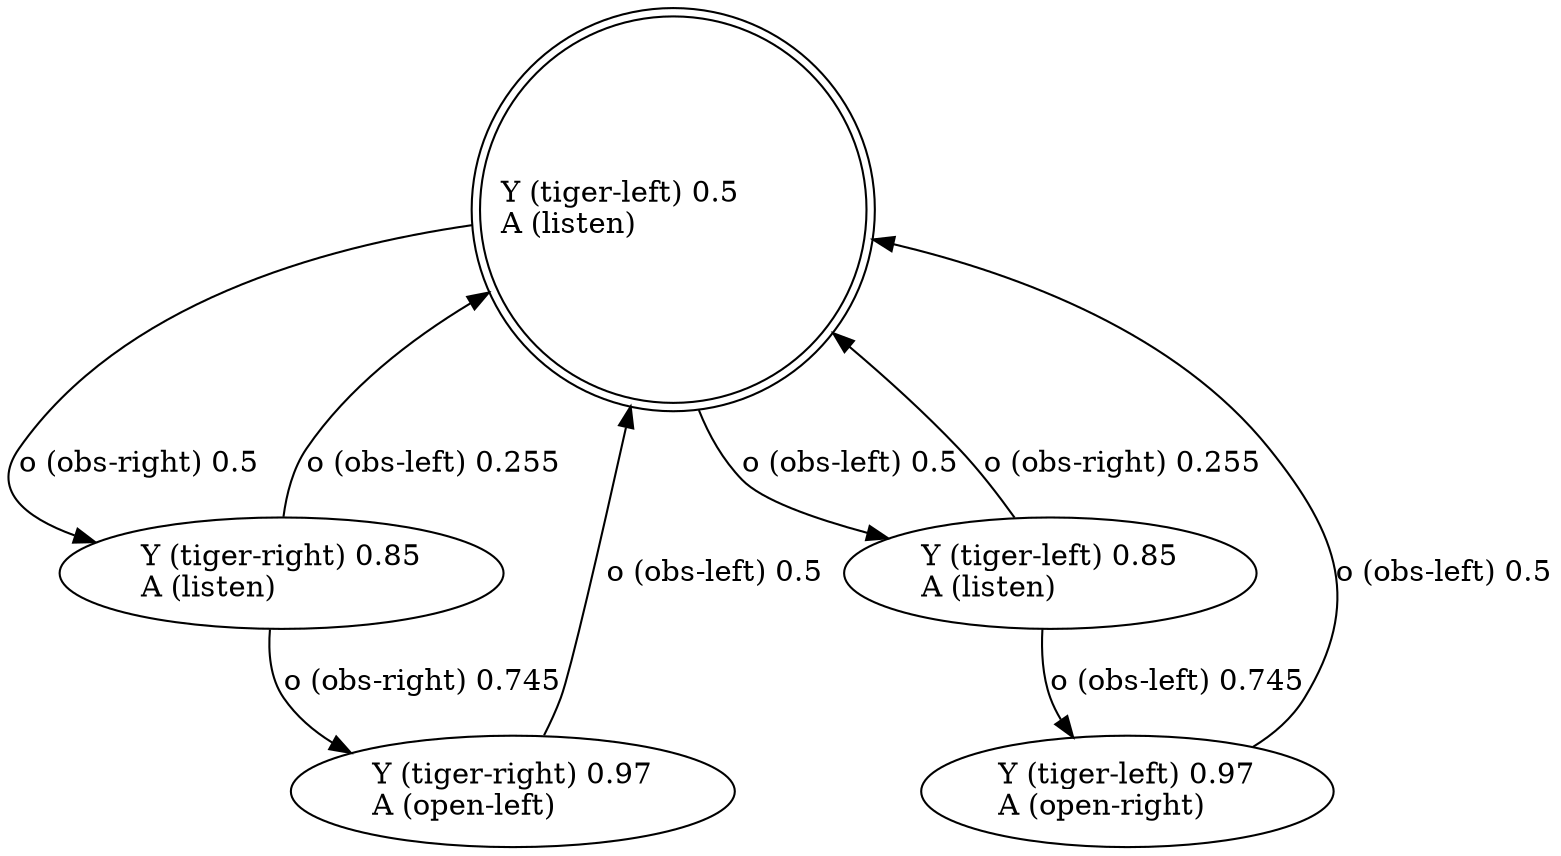 digraph G
{
root [label="Y (tiger-left) 0.5\lA (listen)\l" shape=doublecircle labeljust="l"];
x0row3 [label="Y (tiger-left) 0.97\lA (open-right)\l"];
x0row2 [label="Y (tiger-right) 0.85\lA (listen)\l"];
x0row1 [label="Y (tiger-left) 0.85\lA (listen)\l"];
x0row5 [label="Y (tiger-right) 0.97\lA (open-left)\l"];
root -> x0row1 [label="o (obs-left) 0.5\l"];
root -> x0row2 [label="o (obs-right) 0.5\l"];
x0row1 -> x0row3 [label="o (obs-left) 0.745\l"];
x0row1 -> root [label="o (obs-right) 0.255\l"];
x0row3 -> root [label="o (obs-left) 0.5\l"];
x0row2 -> root [label="o (obs-left) 0.255\l"];
x0row2 -> x0row5 [label="o (obs-right) 0.745\l"];
x0row5 -> root [label="o (obs-left) 0.5\l"];
}
